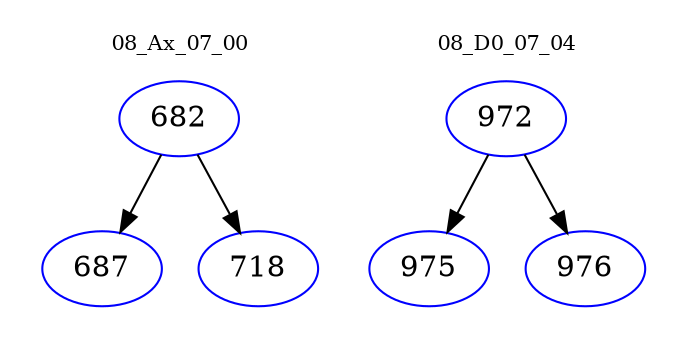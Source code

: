 digraph{
subgraph cluster_0 {
color = white
label = "08_Ax_07_00";
fontsize=10;
T0_682 [label="682", color="blue"]
T0_682 -> T0_687 [color="black"]
T0_687 [label="687", color="blue"]
T0_682 -> T0_718 [color="black"]
T0_718 [label="718", color="blue"]
}
subgraph cluster_1 {
color = white
label = "08_D0_07_04";
fontsize=10;
T1_972 [label="972", color="blue"]
T1_972 -> T1_975 [color="black"]
T1_975 [label="975", color="blue"]
T1_972 -> T1_976 [color="black"]
T1_976 [label="976", color="blue"]
}
}
